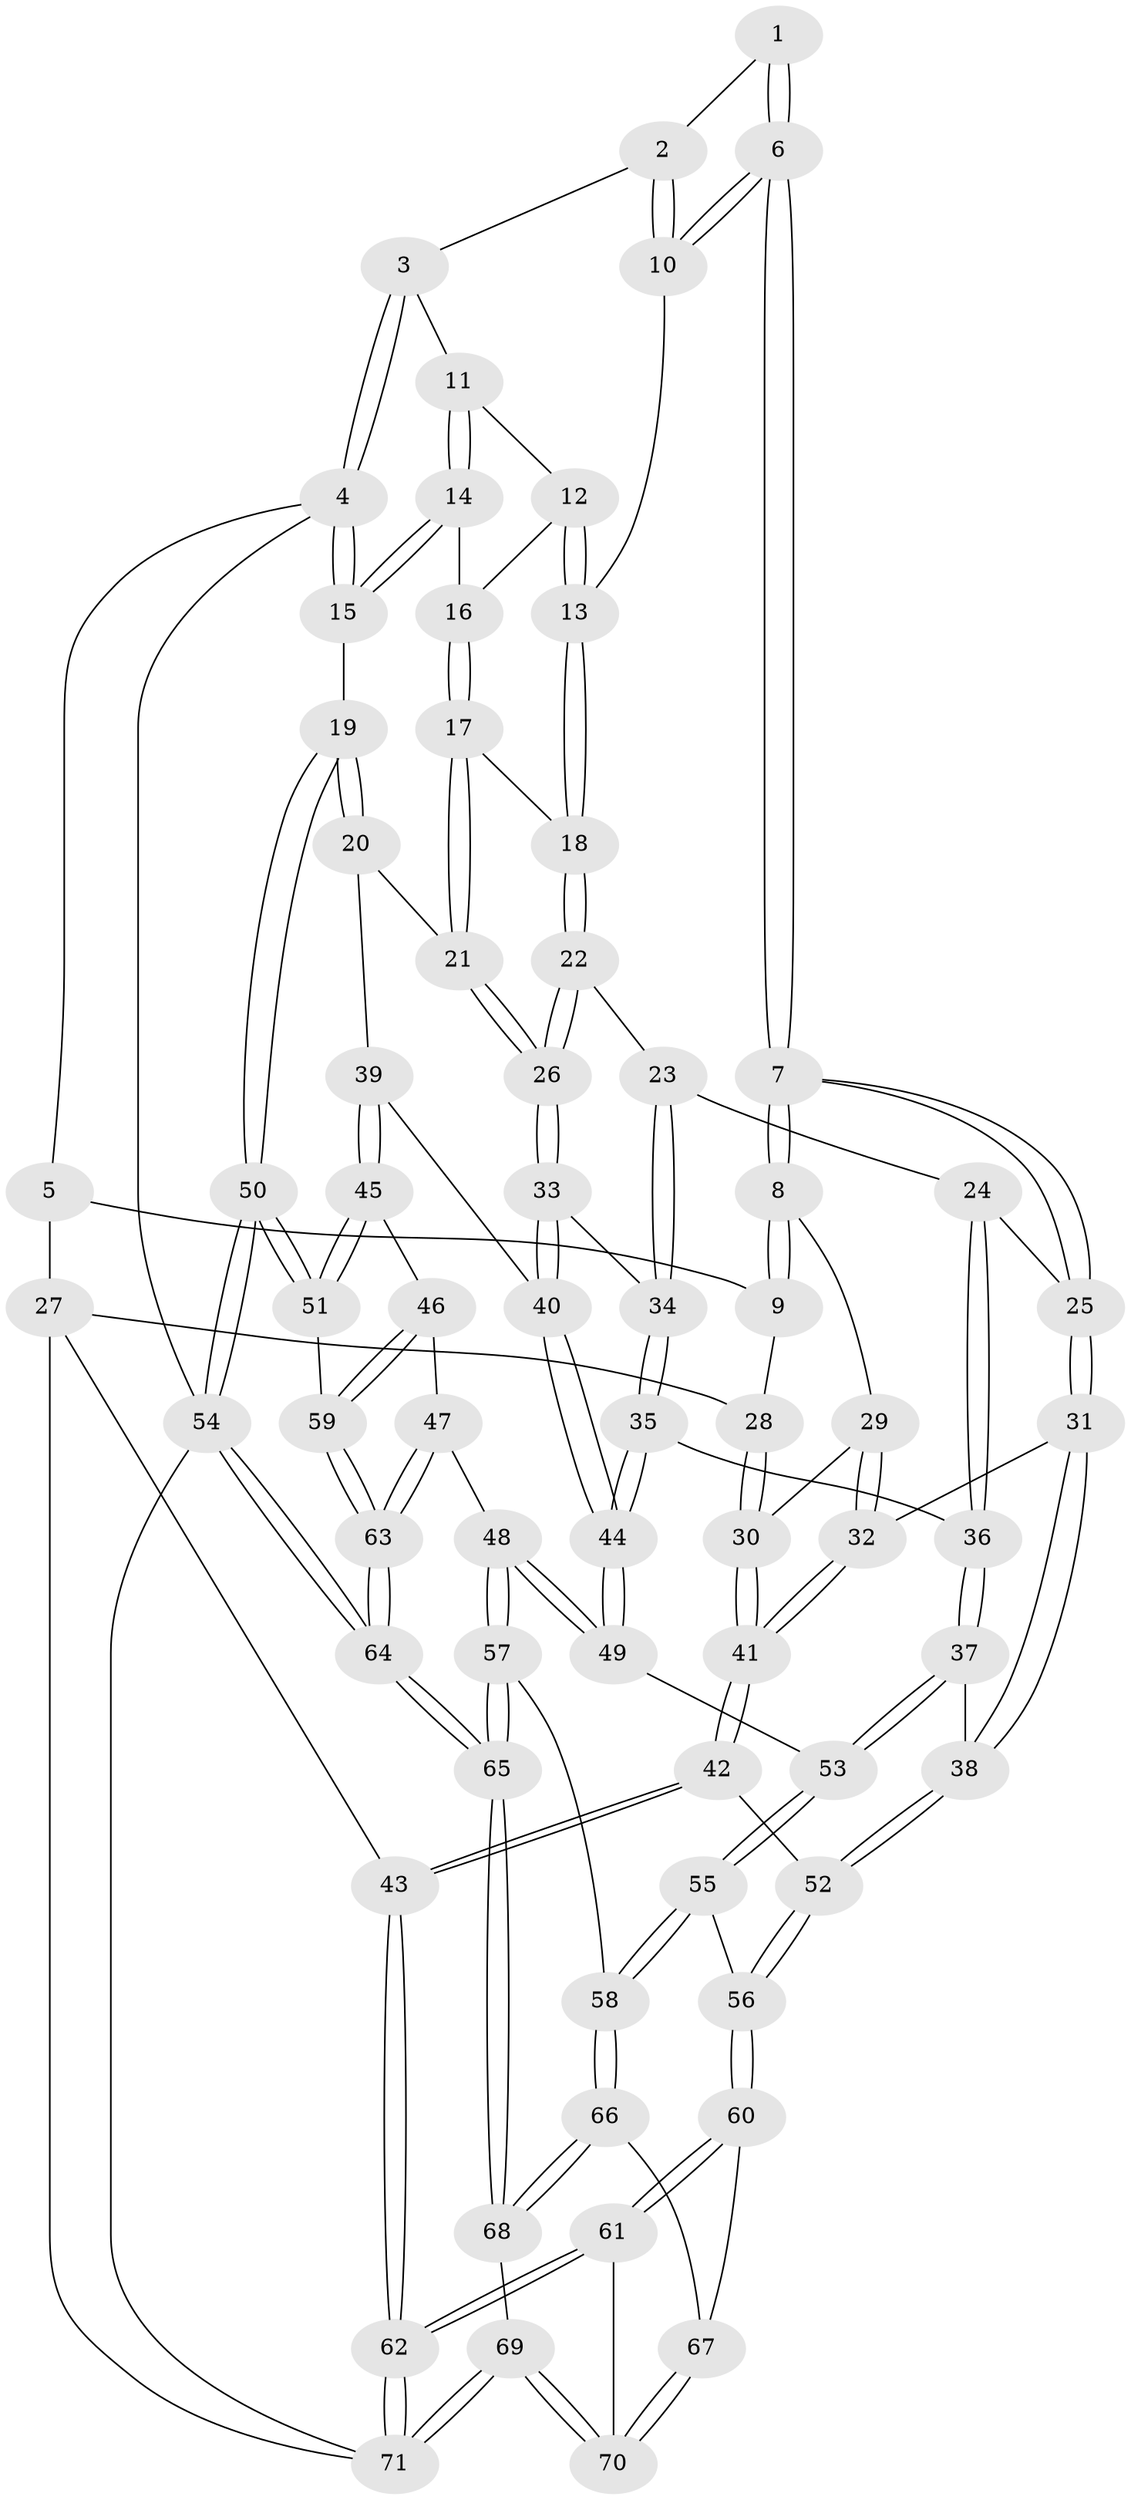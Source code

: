 // coarse degree distribution, {2: 0.025, 3: 0.15, 5: 0.4, 4: 0.4, 6: 0.025}
// Generated by graph-tools (version 1.1) at 2025/42/03/06/25 10:42:30]
// undirected, 71 vertices, 174 edges
graph export_dot {
graph [start="1"]
  node [color=gray90,style=filled];
  1 [pos="+0.32293565559311305+0"];
  2 [pos="+0.658628512322263+0"];
  3 [pos="+0.7481440473451249+0"];
  4 [pos="+1+0"];
  5 [pos="+0.25700601207242624+0"];
  6 [pos="+0.46699991816043507+0.19897924202778913"];
  7 [pos="+0.3397876340699445+0.2911766087224107"];
  8 [pos="+0.32782116754255236+0.2888399371161273"];
  9 [pos="+0.19632925446529986+0.2059115705043283"];
  10 [pos="+0.5105277353004968+0.18800347604291293"];
  11 [pos="+0.7869884833057886+0.02824209686712035"];
  12 [pos="+0.7592000769834765+0.1090480627434021"];
  13 [pos="+0.5714541951284449+0.21214126310579579"];
  14 [pos="+0.9845961624320232+0.17749410446766473"];
  15 [pos="+1+0.2803017096449322"];
  16 [pos="+0.7829078275688305+0.2354033183439125"];
  17 [pos="+0.7820250933580131+0.23973993326345933"];
  18 [pos="+0.6545537495275514+0.3082354571657535"];
  19 [pos="+1+0.36206437651305745"];
  20 [pos="+0.925993728339455+0.3963277804304182"];
  21 [pos="+0.8924393701796628+0.3892107830127051"];
  22 [pos="+0.6578595767235202+0.3827289675645536"];
  23 [pos="+0.45124697274106057+0.39381588947819485"];
  24 [pos="+0.4383981307573111+0.3906303994843924"];
  25 [pos="+0.3760670076871645+0.3517503723402371"];
  26 [pos="+0.6937057252999251+0.44743170574208196"];
  27 [pos="+0+0.22000009092399683"];
  28 [pos="+0+0.25261170563573015"];
  29 [pos="+0.2788787222836383+0.361366424777362"];
  30 [pos="+0.10322624732921758+0.5035591123449715"];
  31 [pos="+0.35583415543470776+0.5419310723278351"];
  32 [pos="+0.2203546785212666+0.5592861019789165"];
  33 [pos="+0.6932775265228868+0.44896265829109516"];
  34 [pos="+0.5735640621505506+0.4997367185023085"];
  35 [pos="+0.5455893752056244+0.5408716504228925"];
  36 [pos="+0.5000815372891892+0.577018934898552"];
  37 [pos="+0.48392598684685273+0.6113947443420615"];
  38 [pos="+0.3980487722258463+0.6117659806342649"];
  39 [pos="+0.8446457030535768+0.574379748364851"];
  40 [pos="+0.7078650252523037+0.5242079644492926"];
  41 [pos="+0.10856743779550064+0.6383778243397654"];
  42 [pos="+0.10529343290721464+0.6463849142834251"];
  43 [pos="+0+0.8389502238493967"];
  44 [pos="+0.6821323663894198+0.618211633979531"];
  45 [pos="+0.8808538383031551+0.6759470001136879"];
  46 [pos="+0.8222542863761844+0.7136123925175006"];
  47 [pos="+0.7851217408651134+0.7246154578517168"];
  48 [pos="+0.7340606325415042+0.7263561587647099"];
  49 [pos="+0.6816752220693717+0.6232806758987042"];
  50 [pos="+1+0.6672372612929358"];
  51 [pos="+1+0.6799058577594079"];
  52 [pos="+0.3193965698682043+0.7216182682761259"];
  53 [pos="+0.5180638744113581+0.6520314689096205"];
  54 [pos="+1+1"];
  55 [pos="+0.5294867327782833+0.771159992803559"];
  56 [pos="+0.32148722474241237+0.7266084495704063"];
  57 [pos="+0.6829579470299418+0.7874004263678958"];
  58 [pos="+0.5400369868337141+0.7905181090536443"];
  59 [pos="+0.9003846110811308+0.852156846253744"];
  60 [pos="+0.32532267641244844+0.8584084280687022"];
  61 [pos="+0.3088598142530458+0.8800369651863671"];
  62 [pos="+0+1"];
  63 [pos="+0.8623037481512593+0.9761833647020343"];
  64 [pos="+0.8402920814892254+1"];
  65 [pos="+0.7720684596952159+1"];
  66 [pos="+0.5092376911783278+0.8521413935459603"];
  67 [pos="+0.3871229067047028+0.863228253116456"];
  68 [pos="+0.5857026514278512+1"];
  69 [pos="+0.57195463972673+1"];
  70 [pos="+0.5059352596371551+1"];
  71 [pos="+0+1"];
  1 -- 2;
  1 -- 6;
  1 -- 6;
  2 -- 3;
  2 -- 10;
  2 -- 10;
  3 -- 4;
  3 -- 4;
  3 -- 11;
  4 -- 5;
  4 -- 15;
  4 -- 15;
  4 -- 54;
  5 -- 9;
  5 -- 27;
  6 -- 7;
  6 -- 7;
  6 -- 10;
  6 -- 10;
  7 -- 8;
  7 -- 8;
  7 -- 25;
  7 -- 25;
  8 -- 9;
  8 -- 9;
  8 -- 29;
  9 -- 28;
  10 -- 13;
  11 -- 12;
  11 -- 14;
  11 -- 14;
  12 -- 13;
  12 -- 13;
  12 -- 16;
  13 -- 18;
  13 -- 18;
  14 -- 15;
  14 -- 15;
  14 -- 16;
  15 -- 19;
  16 -- 17;
  16 -- 17;
  17 -- 18;
  17 -- 21;
  17 -- 21;
  18 -- 22;
  18 -- 22;
  19 -- 20;
  19 -- 20;
  19 -- 50;
  19 -- 50;
  20 -- 21;
  20 -- 39;
  21 -- 26;
  21 -- 26;
  22 -- 23;
  22 -- 26;
  22 -- 26;
  23 -- 24;
  23 -- 34;
  23 -- 34;
  24 -- 25;
  24 -- 36;
  24 -- 36;
  25 -- 31;
  25 -- 31;
  26 -- 33;
  26 -- 33;
  27 -- 28;
  27 -- 43;
  27 -- 71;
  28 -- 30;
  28 -- 30;
  29 -- 30;
  29 -- 32;
  29 -- 32;
  30 -- 41;
  30 -- 41;
  31 -- 32;
  31 -- 38;
  31 -- 38;
  32 -- 41;
  32 -- 41;
  33 -- 34;
  33 -- 40;
  33 -- 40;
  34 -- 35;
  34 -- 35;
  35 -- 36;
  35 -- 44;
  35 -- 44;
  36 -- 37;
  36 -- 37;
  37 -- 38;
  37 -- 53;
  37 -- 53;
  38 -- 52;
  38 -- 52;
  39 -- 40;
  39 -- 45;
  39 -- 45;
  40 -- 44;
  40 -- 44;
  41 -- 42;
  41 -- 42;
  42 -- 43;
  42 -- 43;
  42 -- 52;
  43 -- 62;
  43 -- 62;
  44 -- 49;
  44 -- 49;
  45 -- 46;
  45 -- 51;
  45 -- 51;
  46 -- 47;
  46 -- 59;
  46 -- 59;
  47 -- 48;
  47 -- 63;
  47 -- 63;
  48 -- 49;
  48 -- 49;
  48 -- 57;
  48 -- 57;
  49 -- 53;
  50 -- 51;
  50 -- 51;
  50 -- 54;
  50 -- 54;
  51 -- 59;
  52 -- 56;
  52 -- 56;
  53 -- 55;
  53 -- 55;
  54 -- 64;
  54 -- 64;
  54 -- 71;
  55 -- 56;
  55 -- 58;
  55 -- 58;
  56 -- 60;
  56 -- 60;
  57 -- 58;
  57 -- 65;
  57 -- 65;
  58 -- 66;
  58 -- 66;
  59 -- 63;
  59 -- 63;
  60 -- 61;
  60 -- 61;
  60 -- 67;
  61 -- 62;
  61 -- 62;
  61 -- 70;
  62 -- 71;
  62 -- 71;
  63 -- 64;
  63 -- 64;
  64 -- 65;
  64 -- 65;
  65 -- 68;
  65 -- 68;
  66 -- 67;
  66 -- 68;
  66 -- 68;
  67 -- 70;
  67 -- 70;
  68 -- 69;
  69 -- 70;
  69 -- 70;
  69 -- 71;
  69 -- 71;
}
